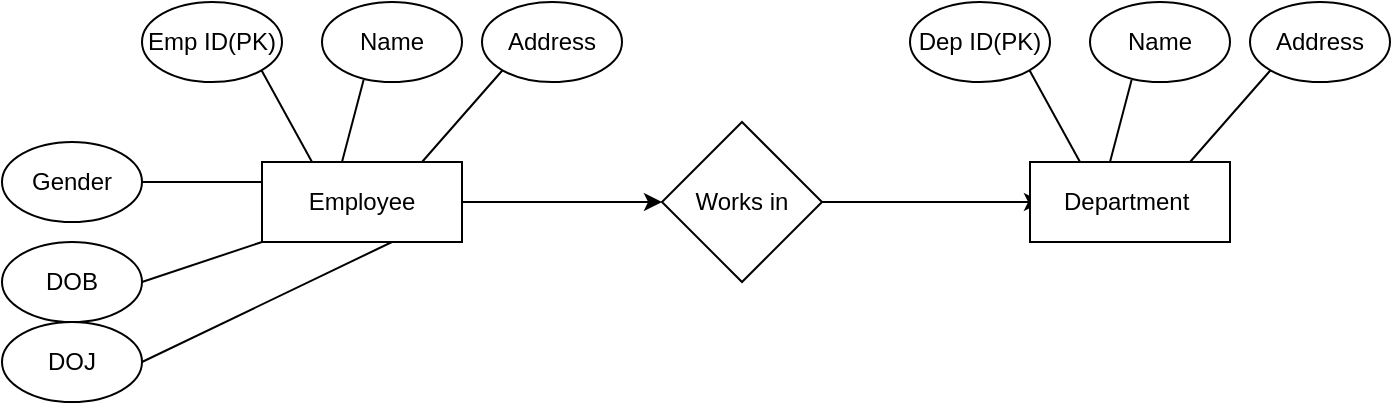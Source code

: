 <mxfile version="20.3.0" type="github">
  <diagram id="-LAORapCInyCLERRSBQr" name="Page-1">
    <mxGraphModel dx="1038" dy="547" grid="1" gridSize="10" guides="1" tooltips="1" connect="1" arrows="1" fold="1" page="1" pageScale="1" pageWidth="827" pageHeight="1169" math="0" shadow="0">
      <root>
        <mxCell id="0" />
        <mxCell id="1" parent="0" />
        <mxCell id="DvIkdHeXtvA2LfT9b5AH-25" style="edgeStyle=orthogonalEdgeStyle;rounded=0;orthogonalLoop=1;jettySize=auto;html=1;exitX=1;exitY=0.5;exitDx=0;exitDy=0;entryX=0;entryY=0.5;entryDx=0;entryDy=0;" edge="1" parent="1" source="DvIkdHeXtvA2LfT9b5AH-1" target="DvIkdHeXtvA2LfT9b5AH-23">
          <mxGeometry relative="1" as="geometry" />
        </mxCell>
        <mxCell id="DvIkdHeXtvA2LfT9b5AH-1" value="Employee" style="rounded=0;whiteSpace=wrap;html=1;" vertex="1" parent="1">
          <mxGeometry x="160" y="120" width="100" height="40" as="geometry" />
        </mxCell>
        <mxCell id="DvIkdHeXtvA2LfT9b5AH-2" value="Emp ID(PK)" style="ellipse;whiteSpace=wrap;html=1;" vertex="1" parent="1">
          <mxGeometry x="100" y="40" width="70" height="40" as="geometry" />
        </mxCell>
        <mxCell id="DvIkdHeXtvA2LfT9b5AH-3" value="" style="endArrow=none;html=1;rounded=0;entryX=1;entryY=1;entryDx=0;entryDy=0;exitX=0.25;exitY=0;exitDx=0;exitDy=0;" edge="1" parent="1" source="DvIkdHeXtvA2LfT9b5AH-1" target="DvIkdHeXtvA2LfT9b5AH-2">
          <mxGeometry width="50" height="50" relative="1" as="geometry">
            <mxPoint x="390" y="310" as="sourcePoint" />
            <mxPoint x="440" y="260" as="targetPoint" />
          </mxGeometry>
        </mxCell>
        <mxCell id="DvIkdHeXtvA2LfT9b5AH-6" value="Name" style="ellipse;whiteSpace=wrap;html=1;" vertex="1" parent="1">
          <mxGeometry x="190" y="40" width="70" height="40" as="geometry" />
        </mxCell>
        <mxCell id="DvIkdHeXtvA2LfT9b5AH-7" value="Address" style="ellipse;whiteSpace=wrap;html=1;" vertex="1" parent="1">
          <mxGeometry x="270" y="40" width="70" height="40" as="geometry" />
        </mxCell>
        <mxCell id="DvIkdHeXtvA2LfT9b5AH-8" value="Gender" style="ellipse;whiteSpace=wrap;html=1;" vertex="1" parent="1">
          <mxGeometry x="30" y="110" width="70" height="40" as="geometry" />
        </mxCell>
        <mxCell id="DvIkdHeXtvA2LfT9b5AH-9" value="DOB" style="ellipse;whiteSpace=wrap;html=1;" vertex="1" parent="1">
          <mxGeometry x="30" y="160" width="70" height="40" as="geometry" />
        </mxCell>
        <mxCell id="DvIkdHeXtvA2LfT9b5AH-10" value="DOJ" style="ellipse;whiteSpace=wrap;html=1;" vertex="1" parent="1">
          <mxGeometry x="30" y="200" width="70" height="40" as="geometry" />
        </mxCell>
        <mxCell id="DvIkdHeXtvA2LfT9b5AH-17" value="" style="endArrow=none;html=1;rounded=0;entryX=0.297;entryY=0.975;entryDx=0;entryDy=0;entryPerimeter=0;" edge="1" parent="1" target="DvIkdHeXtvA2LfT9b5AH-6">
          <mxGeometry width="50" height="50" relative="1" as="geometry">
            <mxPoint x="200" y="120" as="sourcePoint" />
            <mxPoint x="169.749" y="84.142" as="targetPoint" />
          </mxGeometry>
        </mxCell>
        <mxCell id="DvIkdHeXtvA2LfT9b5AH-19" value="" style="endArrow=none;html=1;rounded=0;entryX=1;entryY=0.5;entryDx=0;entryDy=0;" edge="1" parent="1" target="DvIkdHeXtvA2LfT9b5AH-8">
          <mxGeometry width="50" height="50" relative="1" as="geometry">
            <mxPoint x="160" y="130" as="sourcePoint" />
            <mxPoint x="169.749" y="84.142" as="targetPoint" />
          </mxGeometry>
        </mxCell>
        <mxCell id="DvIkdHeXtvA2LfT9b5AH-20" value="" style="endArrow=none;html=1;rounded=0;entryX=1;entryY=0.5;entryDx=0;entryDy=0;exitX=0;exitY=1;exitDx=0;exitDy=0;" edge="1" parent="1" source="DvIkdHeXtvA2LfT9b5AH-1" target="DvIkdHeXtvA2LfT9b5AH-9">
          <mxGeometry width="50" height="50" relative="1" as="geometry">
            <mxPoint x="205" y="140" as="sourcePoint" />
            <mxPoint x="179.749" y="94.142" as="targetPoint" />
          </mxGeometry>
        </mxCell>
        <mxCell id="DvIkdHeXtvA2LfT9b5AH-21" value="" style="endArrow=none;html=1;rounded=0;entryX=0;entryY=1;entryDx=0;entryDy=0;" edge="1" parent="1" target="DvIkdHeXtvA2LfT9b5AH-7">
          <mxGeometry width="50" height="50" relative="1" as="geometry">
            <mxPoint x="240" y="120" as="sourcePoint" />
            <mxPoint x="189.749" y="104.142" as="targetPoint" />
          </mxGeometry>
        </mxCell>
        <mxCell id="DvIkdHeXtvA2LfT9b5AH-22" value="" style="endArrow=none;html=1;rounded=0;entryX=1;entryY=0.5;entryDx=0;entryDy=0;exitX=0.25;exitY=0;exitDx=0;exitDy=0;" edge="1" parent="1" target="DvIkdHeXtvA2LfT9b5AH-10">
          <mxGeometry width="50" height="50" relative="1" as="geometry">
            <mxPoint x="225" y="160" as="sourcePoint" />
            <mxPoint x="199.749" y="114.142" as="targetPoint" />
          </mxGeometry>
        </mxCell>
        <mxCell id="DvIkdHeXtvA2LfT9b5AH-26" style="edgeStyle=orthogonalEdgeStyle;rounded=0;orthogonalLoop=1;jettySize=auto;html=1;exitX=1;exitY=0.5;exitDx=0;exitDy=0;" edge="1" parent="1" source="DvIkdHeXtvA2LfT9b5AH-23">
          <mxGeometry relative="1" as="geometry">
            <mxPoint x="550" y="140" as="targetPoint" />
          </mxGeometry>
        </mxCell>
        <mxCell id="DvIkdHeXtvA2LfT9b5AH-23" value="Works in" style="rhombus;whiteSpace=wrap;html=1;" vertex="1" parent="1">
          <mxGeometry x="360" y="100" width="80" height="80" as="geometry" />
        </mxCell>
        <mxCell id="DvIkdHeXtvA2LfT9b5AH-36" value="Department&amp;nbsp;" style="rounded=0;whiteSpace=wrap;html=1;" vertex="1" parent="1">
          <mxGeometry x="544" y="120" width="100" height="40" as="geometry" />
        </mxCell>
        <mxCell id="DvIkdHeXtvA2LfT9b5AH-37" value="Dep ID(PK)" style="ellipse;whiteSpace=wrap;html=1;" vertex="1" parent="1">
          <mxGeometry x="484" y="40" width="70" height="40" as="geometry" />
        </mxCell>
        <mxCell id="DvIkdHeXtvA2LfT9b5AH-38" value="" style="endArrow=none;html=1;rounded=0;entryX=1;entryY=1;entryDx=0;entryDy=0;exitX=0.25;exitY=0;exitDx=0;exitDy=0;" edge="1" parent="1" source="DvIkdHeXtvA2LfT9b5AH-36" target="DvIkdHeXtvA2LfT9b5AH-37">
          <mxGeometry width="50" height="50" relative="1" as="geometry">
            <mxPoint x="774" y="310" as="sourcePoint" />
            <mxPoint x="824" y="260" as="targetPoint" />
          </mxGeometry>
        </mxCell>
        <mxCell id="DvIkdHeXtvA2LfT9b5AH-39" value="Name" style="ellipse;whiteSpace=wrap;html=1;" vertex="1" parent="1">
          <mxGeometry x="574" y="40" width="70" height="40" as="geometry" />
        </mxCell>
        <mxCell id="DvIkdHeXtvA2LfT9b5AH-40" value="Address" style="ellipse;whiteSpace=wrap;html=1;" vertex="1" parent="1">
          <mxGeometry x="654" y="40" width="70" height="40" as="geometry" />
        </mxCell>
        <mxCell id="DvIkdHeXtvA2LfT9b5AH-44" value="" style="endArrow=none;html=1;rounded=0;entryX=0.297;entryY=0.975;entryDx=0;entryDy=0;entryPerimeter=0;" edge="1" parent="1" target="DvIkdHeXtvA2LfT9b5AH-39">
          <mxGeometry width="50" height="50" relative="1" as="geometry">
            <mxPoint x="584" y="120" as="sourcePoint" />
            <mxPoint x="553.749" y="84.142" as="targetPoint" />
          </mxGeometry>
        </mxCell>
        <mxCell id="DvIkdHeXtvA2LfT9b5AH-47" value="" style="endArrow=none;html=1;rounded=0;entryX=0;entryY=1;entryDx=0;entryDy=0;" edge="1" parent="1" target="DvIkdHeXtvA2LfT9b5AH-40">
          <mxGeometry width="50" height="50" relative="1" as="geometry">
            <mxPoint x="624" y="120" as="sourcePoint" />
            <mxPoint x="573.749" y="104.142" as="targetPoint" />
          </mxGeometry>
        </mxCell>
      </root>
    </mxGraphModel>
  </diagram>
</mxfile>
